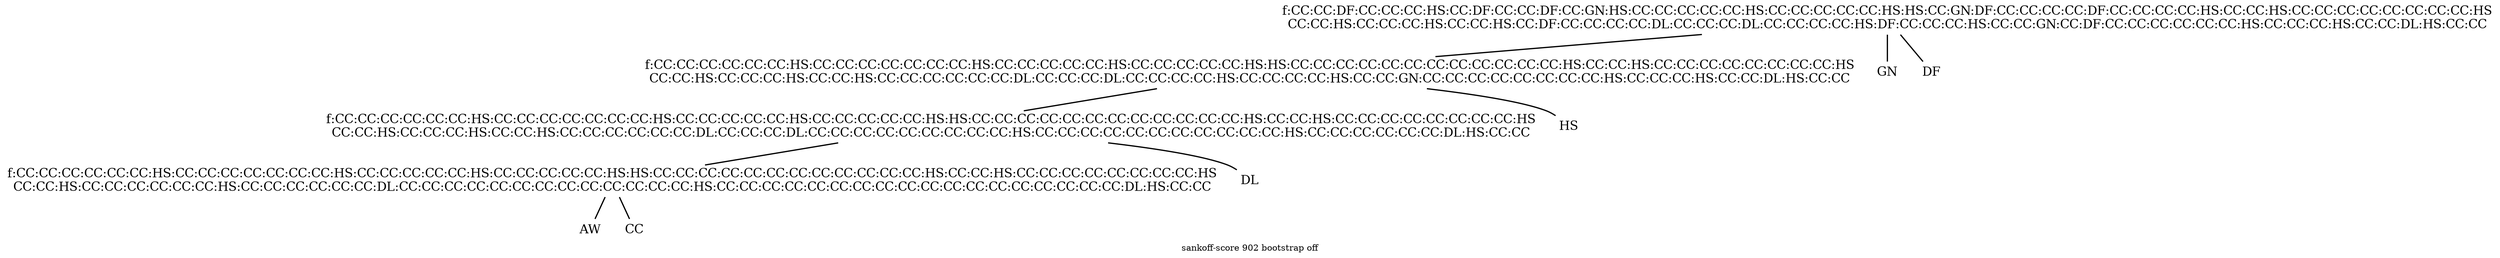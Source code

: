 graph "sankoff-tree" {
label="sankoff-score 902 bootstrap off";
edge [style=bold];
node[shape=plaintext fontsize=20];
2 [label="AW" fillcolor=oldlace];
5 [label="CC" fillcolor=oldlace];
8 [label="f:CC:CC:CC:CC:CC:CC:HS:CC:CC:CC:CC:CC:CC:CC:HS:CC:CC:CC:CC:CC:HS:CC:CC:CC:CC:CC:HS:HS:CC:CC:CC:CC:CC:CC:CC:CC:CC:CC:CC:CC:HS:CC:CC:HS:CC:CC:CC:CC:CC:CC:CC:CC:HS\nCC:CC:HS:CC:CC:CC:CC:CC:CC:HS:CC:CC:CC:CC:CC:CC:DL:CC:CC:CC:CC:CC:CC:CC:CC:CC:CC:CC:CC:CC:HS:CC:CC:CC:CC:CC:CC:CC:CC:CC:CC:CC:CC:CC:CC:CC:CC:CC:CC:DL:HS:CC:CC"];
8 -- 2 [len=0.7000];
8 -- 5 [len=0.7000];
3 [label="DL" fillcolor=oldlace];
9 [label="f:CC:CC:CC:CC:CC:CC:HS:CC:CC:CC:CC:CC:CC:CC:HS:CC:CC:CC:CC:CC:HS:CC:CC:CC:CC:CC:HS:HS:CC:CC:CC:CC:CC:CC:CC:CC:CC:CC:CC:CC:HS:CC:CC:HS:CC:CC:CC:CC:CC:CC:CC:CC:HS\nCC:CC:HS:CC:CC:CC:HS:CC:CC:HS:CC:CC:CC:CC:CC:CC:DL:CC:CC:CC:DL:CC:CC:CC:CC:CC:CC:CC:CC:CC:HS:CC:CC:CC:CC:CC:CC:CC:CC:CC:CC:CC:HS:CC:CC:CC:CC:CC:CC:DL:HS:CC:CC"];
9 -- 8 [len=0.7000];
9 -- 3 [len=0.7000];
4 [label="HS" fillcolor=oldlace];
6 [label="f:CC:CC:CC:CC:CC:CC:HS:CC:CC:CC:CC:CC:CC:CC:HS:CC:CC:CC:CC:CC:HS:CC:CC:CC:CC:CC:HS:HS:CC:CC:CC:CC:CC:CC:CC:CC:CC:CC:CC:CC:HS:CC:CC:HS:CC:CC:CC:CC:CC:CC:CC:CC:HS\nCC:CC:HS:CC:CC:CC:HS:CC:CC:HS:CC:CC:CC:CC:CC:CC:DL:CC:CC:CC:DL:CC:CC:CC:CC:HS:CC:CC:CC:CC:HS:CC:CC:GN:CC:CC:CC:CC:CC:CC:CC:CC:HS:CC:CC:CC:HS:CC:CC:DL:HS:CC:CC"];
6 -- 9 [len=0.7000];
6 -- 4 [len=0.7000];
0 [label="GN" fillcolor=oldlace];
7 [label="f:CC:CC:DF:CC:CC:CC:HS:CC:DF:CC:CC:DF:CC:GN:HS:CC:CC:CC:CC:CC:HS:CC:CC:CC:CC:CC:HS:HS:CC:GN:DF:CC:CC:CC:CC:DF:CC:CC:CC:CC:HS:CC:CC:HS:CC:CC:CC:CC:CC:CC:CC:CC:HS\nCC:CC:HS:CC:CC:CC:HS:CC:CC:HS:CC:DF:CC:CC:CC:CC:DL:CC:CC:CC:DL:CC:CC:CC:CC:HS:DF:CC:CC:CC:HS:CC:CC:GN:CC:DF:CC:CC:CC:CC:CC:CC:HS:CC:CC:CC:HS:CC:CC:DL:HS:CC:CC"];
7 -- 6 [len=0.7000];
7 -- 0 [len=0.7000];
1 [label="DF" fillcolor=oldlace];
7 -- 1 [len=0.7000];
}
